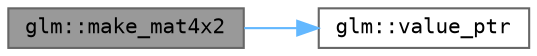 digraph "glm::make_mat4x2"
{
 // LATEX_PDF_SIZE
  bgcolor="transparent";
  edge [fontname=Terminal,fontsize=10,labelfontname=Helvetica,labelfontsize=10];
  node [fontname=Terminal,fontsize=10,shape=box,height=0.2,width=0.4];
  rankdir="LR";
  Node1 [label="glm::make_mat4x2",height=0.2,width=0.4,color="gray40", fillcolor="grey60", style="filled", fontcolor="black",tooltip=" "];
  Node1 -> Node2 [color="steelblue1",style="solid"];
  Node2 [label="glm::value_ptr",height=0.2,width=0.4,color="grey40", fillcolor="white", style="filled",URL="$group__gtc__type__ptr.html#gaada83809aefafd7c3264772e6b24b685",tooltip=" "];
}
